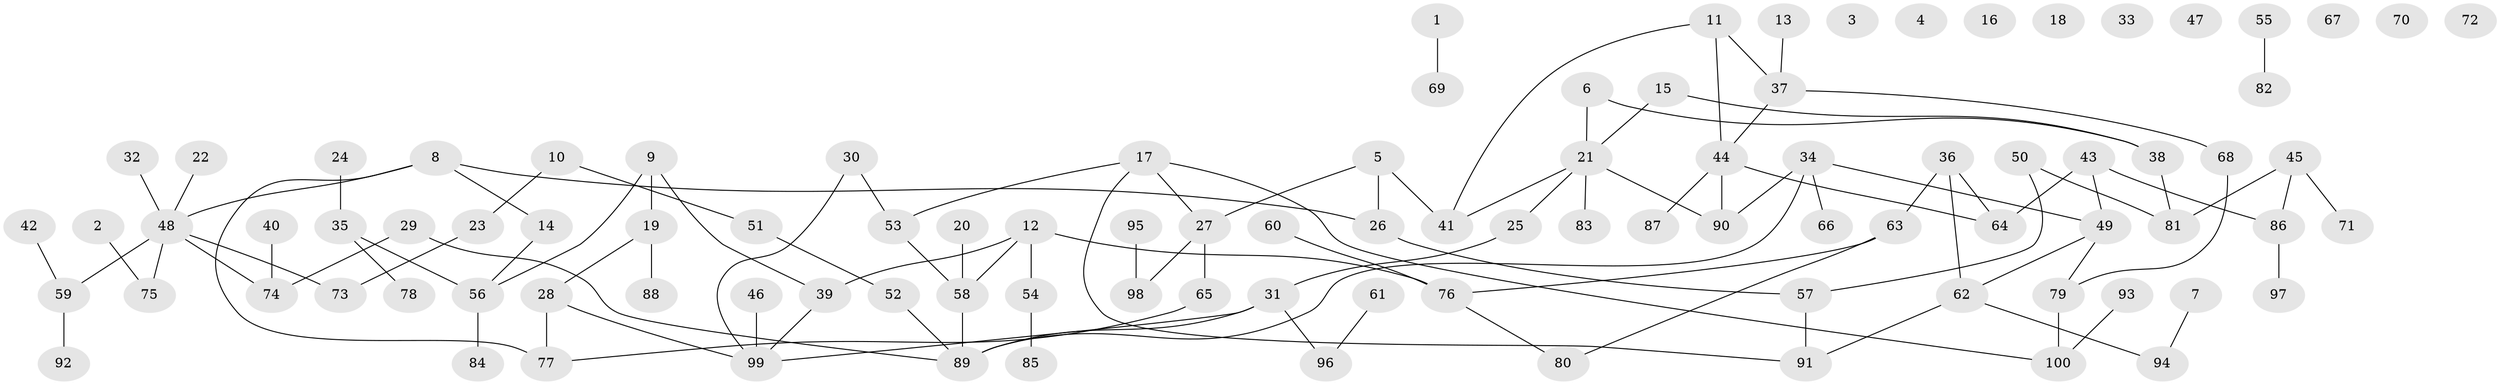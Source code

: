 // Generated by graph-tools (version 1.1) at 2025/25/03/09/25 03:25:13]
// undirected, 100 vertices, 111 edges
graph export_dot {
graph [start="1"]
  node [color=gray90,style=filled];
  1;
  2;
  3;
  4;
  5;
  6;
  7;
  8;
  9;
  10;
  11;
  12;
  13;
  14;
  15;
  16;
  17;
  18;
  19;
  20;
  21;
  22;
  23;
  24;
  25;
  26;
  27;
  28;
  29;
  30;
  31;
  32;
  33;
  34;
  35;
  36;
  37;
  38;
  39;
  40;
  41;
  42;
  43;
  44;
  45;
  46;
  47;
  48;
  49;
  50;
  51;
  52;
  53;
  54;
  55;
  56;
  57;
  58;
  59;
  60;
  61;
  62;
  63;
  64;
  65;
  66;
  67;
  68;
  69;
  70;
  71;
  72;
  73;
  74;
  75;
  76;
  77;
  78;
  79;
  80;
  81;
  82;
  83;
  84;
  85;
  86;
  87;
  88;
  89;
  90;
  91;
  92;
  93;
  94;
  95;
  96;
  97;
  98;
  99;
  100;
  1 -- 69;
  2 -- 75;
  5 -- 26;
  5 -- 27;
  5 -- 41;
  6 -- 21;
  6 -- 38;
  7 -- 94;
  8 -- 14;
  8 -- 26;
  8 -- 48;
  8 -- 77;
  9 -- 19;
  9 -- 39;
  9 -- 56;
  10 -- 23;
  10 -- 51;
  11 -- 37;
  11 -- 41;
  11 -- 44;
  12 -- 39;
  12 -- 54;
  12 -- 58;
  12 -- 76;
  13 -- 37;
  14 -- 56;
  15 -- 21;
  15 -- 38;
  17 -- 27;
  17 -- 53;
  17 -- 91;
  17 -- 100;
  19 -- 28;
  19 -- 88;
  20 -- 58;
  21 -- 25;
  21 -- 41;
  21 -- 83;
  21 -- 90;
  22 -- 48;
  23 -- 73;
  24 -- 35;
  25 -- 31;
  26 -- 57;
  27 -- 65;
  27 -- 98;
  28 -- 77;
  28 -- 99;
  29 -- 74;
  29 -- 89;
  30 -- 53;
  30 -- 99;
  31 -- 89;
  31 -- 96;
  31 -- 99;
  32 -- 48;
  34 -- 49;
  34 -- 66;
  34 -- 89;
  34 -- 90;
  35 -- 56;
  35 -- 78;
  36 -- 62;
  36 -- 63;
  36 -- 64;
  37 -- 44;
  37 -- 68;
  38 -- 81;
  39 -- 99;
  40 -- 74;
  42 -- 59;
  43 -- 49;
  43 -- 64;
  43 -- 86;
  44 -- 64;
  44 -- 87;
  44 -- 90;
  45 -- 71;
  45 -- 81;
  45 -- 86;
  46 -- 99;
  48 -- 59;
  48 -- 73;
  48 -- 74;
  48 -- 75;
  49 -- 62;
  49 -- 79;
  50 -- 57;
  50 -- 81;
  51 -- 52;
  52 -- 89;
  53 -- 58;
  54 -- 85;
  55 -- 82;
  56 -- 84;
  57 -- 91;
  58 -- 89;
  59 -- 92;
  60 -- 76;
  61 -- 96;
  62 -- 91;
  62 -- 94;
  63 -- 76;
  63 -- 80;
  65 -- 77;
  68 -- 79;
  76 -- 80;
  79 -- 100;
  86 -- 97;
  93 -- 100;
  95 -- 98;
}
